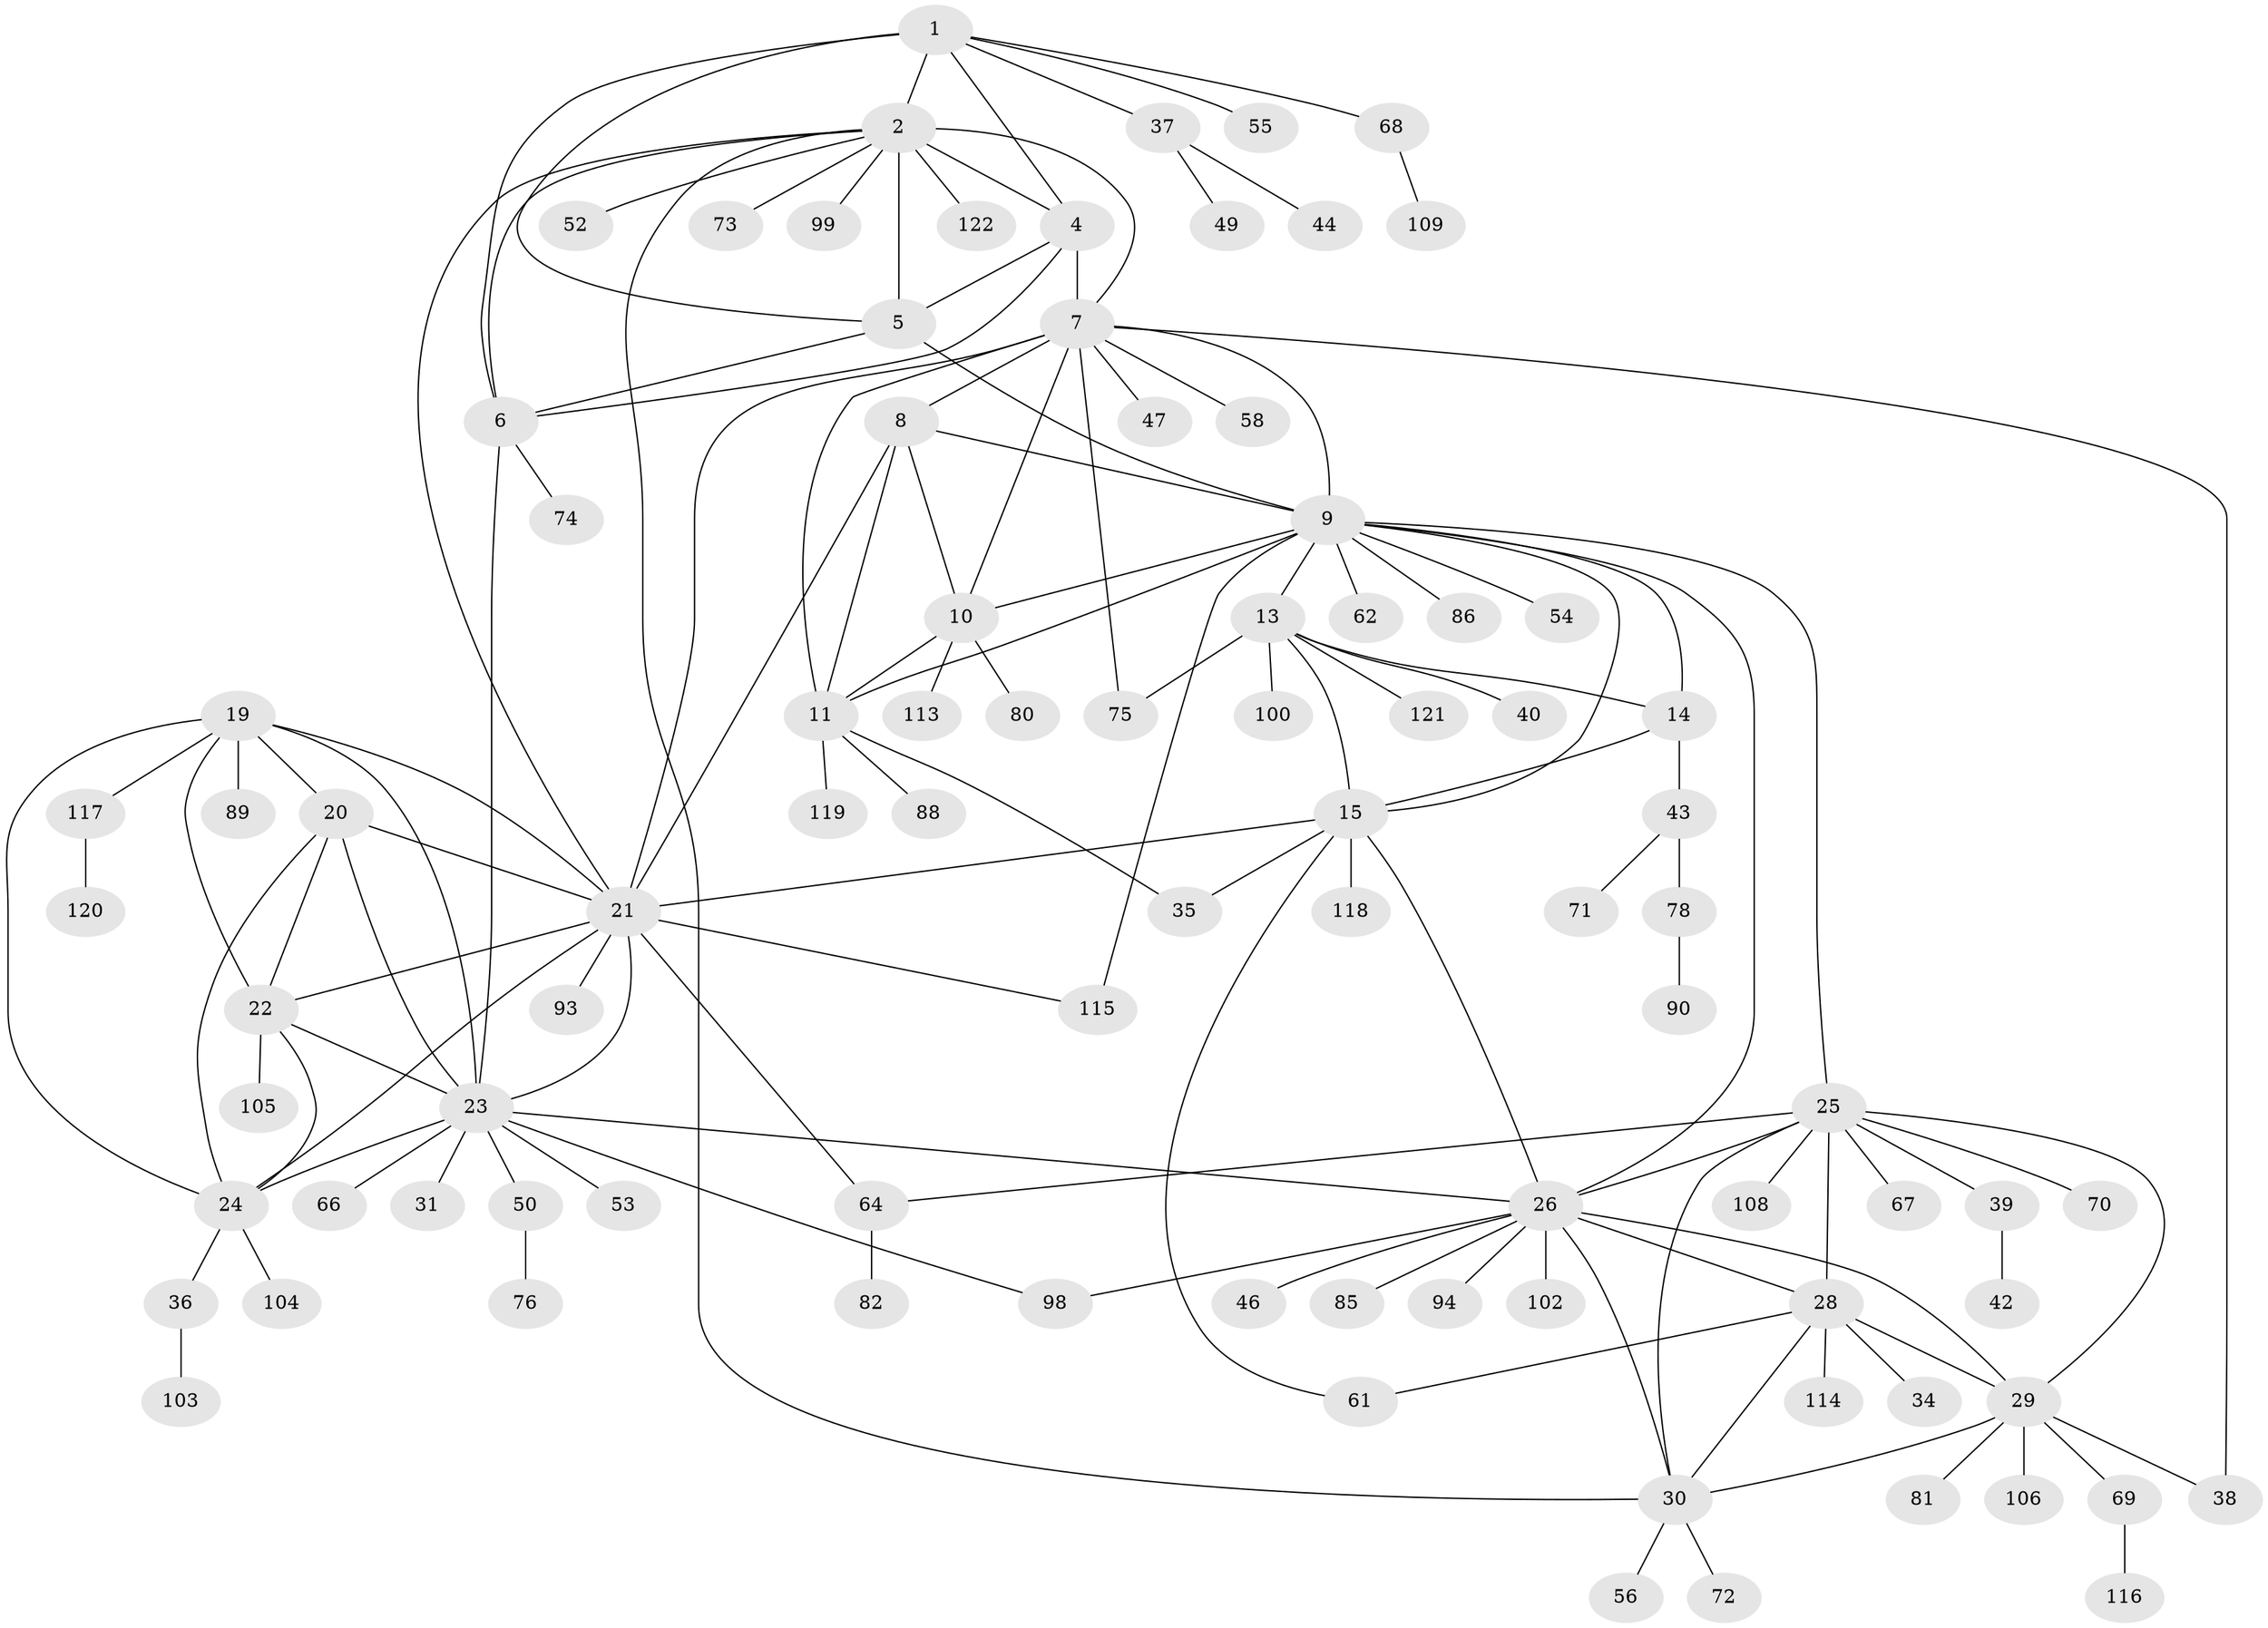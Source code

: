 // Generated by graph-tools (version 1.1) at 2025/52/02/27/25 19:52:18]
// undirected, 90 vertices, 137 edges
graph export_dot {
graph [start="1"]
  node [color=gray90,style=filled];
  1 [super="+41"];
  2 [super="+3"];
  4 [super="+123"];
  5 [super="+96"];
  6 [super="+97"];
  7 [super="+60"];
  8 [super="+32"];
  9 [super="+17"];
  10 [super="+12"];
  11 [super="+110"];
  13 [super="+18"];
  14;
  15 [super="+16"];
  19 [super="+57"];
  20 [super="+51"];
  21 [super="+33"];
  22;
  23 [super="+92"];
  24 [super="+59"];
  25 [super="+27"];
  26 [super="+112"];
  28 [super="+77"];
  29 [super="+63"];
  30 [super="+95"];
  31;
  34 [super="+79"];
  35 [super="+48"];
  36;
  37 [super="+45"];
  38;
  39;
  40;
  42;
  43 [super="+65"];
  44 [super="+84"];
  46;
  47;
  49;
  50 [super="+111"];
  52;
  53;
  54 [super="+87"];
  55;
  56;
  58;
  61;
  62;
  64;
  66;
  67;
  68;
  69 [super="+83"];
  70;
  71 [super="+91"];
  72;
  73;
  74;
  75;
  76;
  78;
  80;
  81;
  82;
  85;
  86;
  88;
  89 [super="+101"];
  90;
  93;
  94;
  98;
  99;
  100 [super="+107"];
  102;
  103;
  104;
  105;
  106;
  108;
  109;
  113;
  114;
  115;
  116;
  117;
  118;
  119;
  120;
  121;
  122;
  1 -- 2 [weight=2];
  1 -- 4;
  1 -- 5;
  1 -- 6;
  1 -- 37;
  1 -- 68;
  1 -- 55;
  2 -- 4 [weight=2];
  2 -- 5 [weight=2];
  2 -- 6 [weight=2];
  2 -- 21;
  2 -- 52;
  2 -- 99;
  2 -- 73;
  2 -- 122;
  2 -- 30;
  2 -- 7;
  4 -- 5;
  4 -- 6;
  4 -- 7;
  5 -- 6;
  5 -- 9;
  6 -- 74;
  6 -- 23;
  7 -- 8;
  7 -- 9;
  7 -- 10 [weight=2];
  7 -- 11;
  7 -- 21 [weight=2];
  7 -- 38;
  7 -- 47;
  7 -- 58;
  7 -- 75;
  8 -- 9;
  8 -- 10 [weight=2];
  8 -- 11;
  8 -- 21;
  9 -- 10 [weight=2];
  9 -- 11;
  9 -- 54;
  9 -- 62;
  9 -- 86;
  9 -- 25;
  9 -- 26;
  9 -- 115;
  9 -- 13 [weight=2];
  9 -- 14;
  9 -- 15 [weight=2];
  10 -- 11 [weight=2];
  10 -- 80;
  10 -- 113;
  11 -- 35;
  11 -- 88;
  11 -- 119;
  13 -- 14 [weight=2];
  13 -- 15 [weight=4];
  13 -- 100;
  13 -- 121;
  13 -- 40;
  13 -- 75;
  14 -- 15 [weight=2];
  14 -- 43;
  15 -- 21;
  15 -- 118;
  15 -- 35;
  15 -- 61;
  15 -- 26;
  19 -- 20;
  19 -- 21;
  19 -- 22;
  19 -- 23;
  19 -- 24;
  19 -- 89;
  19 -- 117;
  20 -- 21;
  20 -- 22;
  20 -- 23;
  20 -- 24;
  21 -- 22;
  21 -- 23;
  21 -- 24;
  21 -- 93;
  21 -- 115;
  21 -- 64;
  22 -- 23;
  22 -- 24;
  22 -- 105;
  23 -- 24;
  23 -- 26;
  23 -- 31;
  23 -- 50;
  23 -- 53;
  23 -- 66;
  23 -- 98;
  24 -- 36;
  24 -- 104;
  25 -- 26 [weight=2];
  25 -- 28 [weight=2];
  25 -- 29 [weight=2];
  25 -- 30 [weight=2];
  25 -- 39;
  25 -- 64;
  25 -- 67;
  25 -- 70;
  25 -- 108;
  26 -- 28;
  26 -- 29;
  26 -- 30;
  26 -- 46;
  26 -- 85;
  26 -- 94;
  26 -- 98;
  26 -- 102;
  28 -- 29;
  28 -- 30;
  28 -- 34;
  28 -- 61;
  28 -- 114;
  29 -- 30;
  29 -- 38;
  29 -- 69;
  29 -- 81;
  29 -- 106;
  30 -- 56;
  30 -- 72;
  36 -- 103;
  37 -- 44;
  37 -- 49;
  39 -- 42;
  43 -- 71;
  43 -- 78;
  50 -- 76;
  64 -- 82;
  68 -- 109;
  69 -- 116;
  78 -- 90;
  117 -- 120;
}
